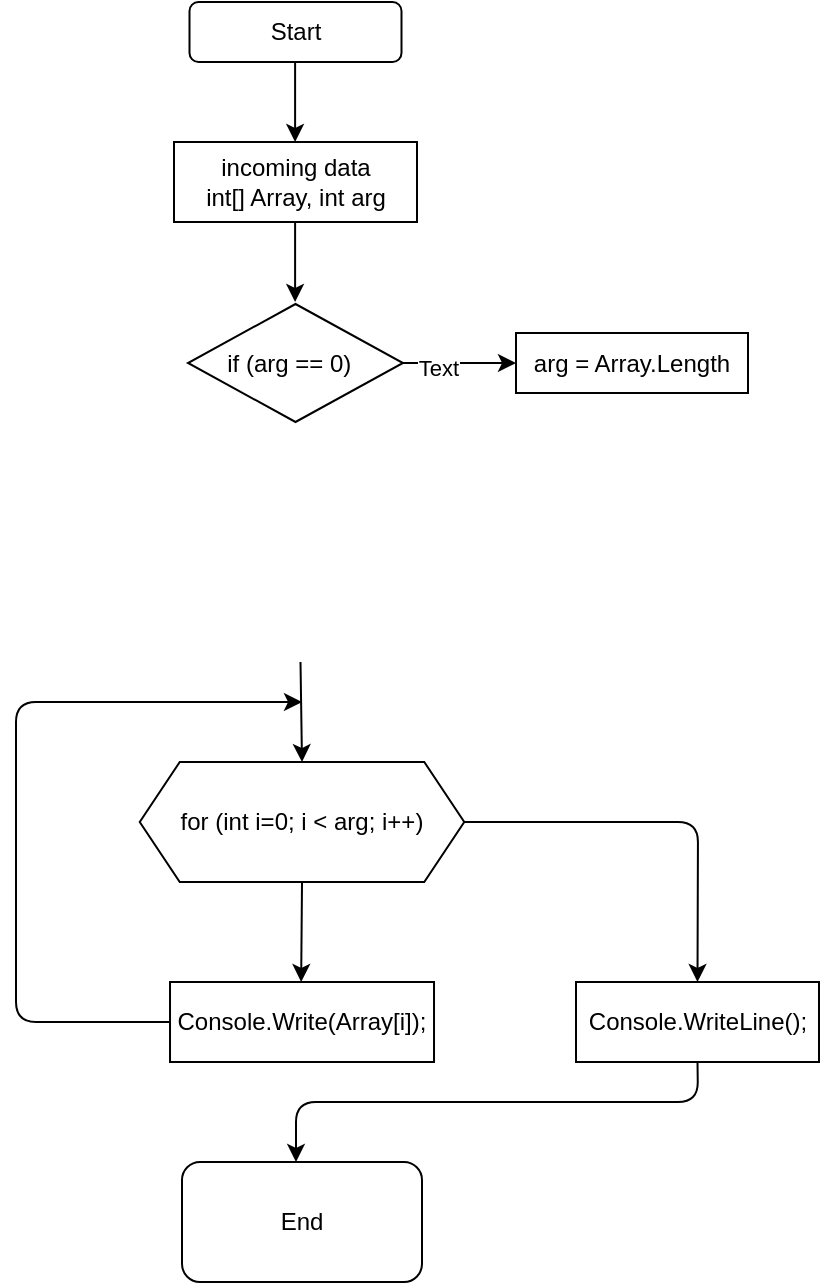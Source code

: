 <mxfile>
    <diagram id="EK19xXZXsurz1Jw2k540" name="Страница 1">
        <mxGraphModel dx="335" dy="150" grid="1" gridSize="10" guides="1" tooltips="1" connect="1" arrows="1" fold="1" page="1" pageScale="1" pageWidth="827" pageHeight="1169" math="0" shadow="0">
            <root>
                <mxCell id="0"/>
                <mxCell id="1" parent="0"/>
                <mxCell id="2" value="Start" style="rounded=1;whiteSpace=wrap;html=1;" parent="1" vertex="1">
                    <mxGeometry x="346.75" y="10" width="106" height="30" as="geometry"/>
                </mxCell>
                <mxCell id="3" value="" style="endArrow=classic;html=1;" parent="1" edge="1">
                    <mxGeometry width="50" height="50" relative="1" as="geometry">
                        <mxPoint x="399.55" y="40" as="sourcePoint"/>
                        <mxPoint x="399.55" y="80" as="targetPoint"/>
                    </mxGeometry>
                </mxCell>
                <mxCell id="5" value="if (arg == 0)&amp;nbsp;&amp;nbsp;" style="rhombus;whiteSpace=wrap;html=1;" parent="1" vertex="1">
                    <mxGeometry x="346" y="161" width="107.5" height="59" as="geometry"/>
                </mxCell>
                <mxCell id="6" value="" style="endArrow=classic;html=1;exitX=0.5;exitY=1;exitDx=0;exitDy=0;entryX=0.5;entryY=0;entryDx=0;entryDy=0;entryPerimeter=0;" parent="1" target="7" edge="1">
                    <mxGeometry width="50" height="50" relative="1" as="geometry">
                        <mxPoint x="402.25" y="340" as="sourcePoint"/>
                        <mxPoint x="403" y="380" as="targetPoint"/>
                    </mxGeometry>
                </mxCell>
                <mxCell id="7" value="for (int i=0; i &amp;lt; arg; i++)" style="shape=hexagon;perimeter=hexagonPerimeter2;whiteSpace=wrap;html=1;fixedSize=1;" parent="1" vertex="1">
                    <mxGeometry x="321.88" y="390" width="162.25" height="60" as="geometry"/>
                </mxCell>
                <mxCell id="8" value="" style="endArrow=classic;html=1;exitX=0.5;exitY=1;exitDx=0;exitDy=0;" parent="1" source="7" edge="1">
                    <mxGeometry width="50" height="50" relative="1" as="geometry">
                        <mxPoint x="402.58" y="460" as="sourcePoint"/>
                        <mxPoint x="402.58" y="500" as="targetPoint"/>
                    </mxGeometry>
                </mxCell>
                <mxCell id="9" value="&lt;span&gt;Console.WriteLine();&lt;/span&gt;" style="rounded=0;whiteSpace=wrap;html=1;" parent="1" vertex="1">
                    <mxGeometry x="540" y="500" width="121.5" height="40" as="geometry"/>
                </mxCell>
                <mxCell id="10" value="End" style="rounded=1;whiteSpace=wrap;html=1;" parent="1" vertex="1">
                    <mxGeometry x="343" y="590" width="120" height="60" as="geometry"/>
                </mxCell>
                <mxCell id="11" value="" style="endArrow=classic;html=1;exitX=0.5;exitY=1;exitDx=0;exitDy=0;" parent="1" source="9" edge="1">
                    <mxGeometry width="50" height="50" relative="1" as="geometry">
                        <mxPoint x="400" y="550" as="sourcePoint"/>
                        <mxPoint x="400" y="590" as="targetPoint"/>
                        <Array as="points">
                            <mxPoint x="601" y="560"/>
                            <mxPoint x="400" y="560"/>
                        </Array>
                    </mxGeometry>
                </mxCell>
                <mxCell id="12" value="&lt;span&gt;Console.Write(Array[i]);&lt;/span&gt;" style="rounded=0;whiteSpace=wrap;html=1;" parent="1" vertex="1">
                    <mxGeometry x="337.01" y="500" width="132" height="40" as="geometry"/>
                </mxCell>
                <mxCell id="13" value="" style="endArrow=classic;html=1;exitX=0;exitY=0.5;exitDx=0;exitDy=0;" parent="1" source="12" edge="1">
                    <mxGeometry width="50" height="50" relative="1" as="geometry">
                        <mxPoint x="680" y="530" as="sourcePoint"/>
                        <mxPoint x="403" y="360" as="targetPoint"/>
                        <Array as="points">
                            <mxPoint x="260" y="520"/>
                            <mxPoint x="260" y="360"/>
                        </Array>
                    </mxGeometry>
                </mxCell>
                <mxCell id="14" value="" style="endArrow=classic;html=1;entryX=0.5;entryY=0;entryDx=0;entryDy=0;exitX=1;exitY=0.5;exitDx=0;exitDy=0;" parent="1" source="7" target="9" edge="1">
                    <mxGeometry width="50" height="50" relative="1" as="geometry">
                        <mxPoint x="510" y="420" as="sourcePoint"/>
                        <mxPoint x="730" y="480" as="targetPoint"/>
                        <Array as="points">
                            <mxPoint x="601" y="420"/>
                        </Array>
                    </mxGeometry>
                </mxCell>
                <mxCell id="15" value="incoming data &lt;br&gt;int[] Array, int arg" style="rounded=0;whiteSpace=wrap;html=1;" vertex="1" parent="1">
                    <mxGeometry x="339" y="80" width="121.5" height="40" as="geometry"/>
                </mxCell>
                <mxCell id="16" value="" style="endArrow=classic;html=1;" edge="1" parent="1">
                    <mxGeometry width="50" height="50" relative="1" as="geometry">
                        <mxPoint x="399.55" y="120" as="sourcePoint"/>
                        <mxPoint x="399.55" y="160" as="targetPoint"/>
                    </mxGeometry>
                </mxCell>
                <mxCell id="17" value="&lt;span&gt;arg = Array.Length&lt;/span&gt;" style="rounded=0;whiteSpace=wrap;html=1;" vertex="1" parent="1">
                    <mxGeometry x="510" y="175.5" width="116" height="30" as="geometry"/>
                </mxCell>
                <mxCell id="18" value="" style="endArrow=classic;html=1;exitX=1;exitY=0.5;exitDx=0;exitDy=0;entryX=0;entryY=0.5;entryDx=0;entryDy=0;" edge="1" parent="1" source="5" target="17">
                    <mxGeometry width="50" height="50" relative="1" as="geometry">
                        <mxPoint x="560" y="220" as="sourcePoint"/>
                        <mxPoint x="610" y="170" as="targetPoint"/>
                    </mxGeometry>
                </mxCell>
                <mxCell id="19" value="Text" style="edgeLabel;html=1;align=center;verticalAlign=middle;resizable=0;points=[];" vertex="1" connectable="0" parent="18">
                    <mxGeometry x="-0.395" y="-2" relative="1" as="geometry">
                        <mxPoint as="offset"/>
                    </mxGeometry>
                </mxCell>
            </root>
        </mxGraphModel>
    </diagram>
</mxfile>